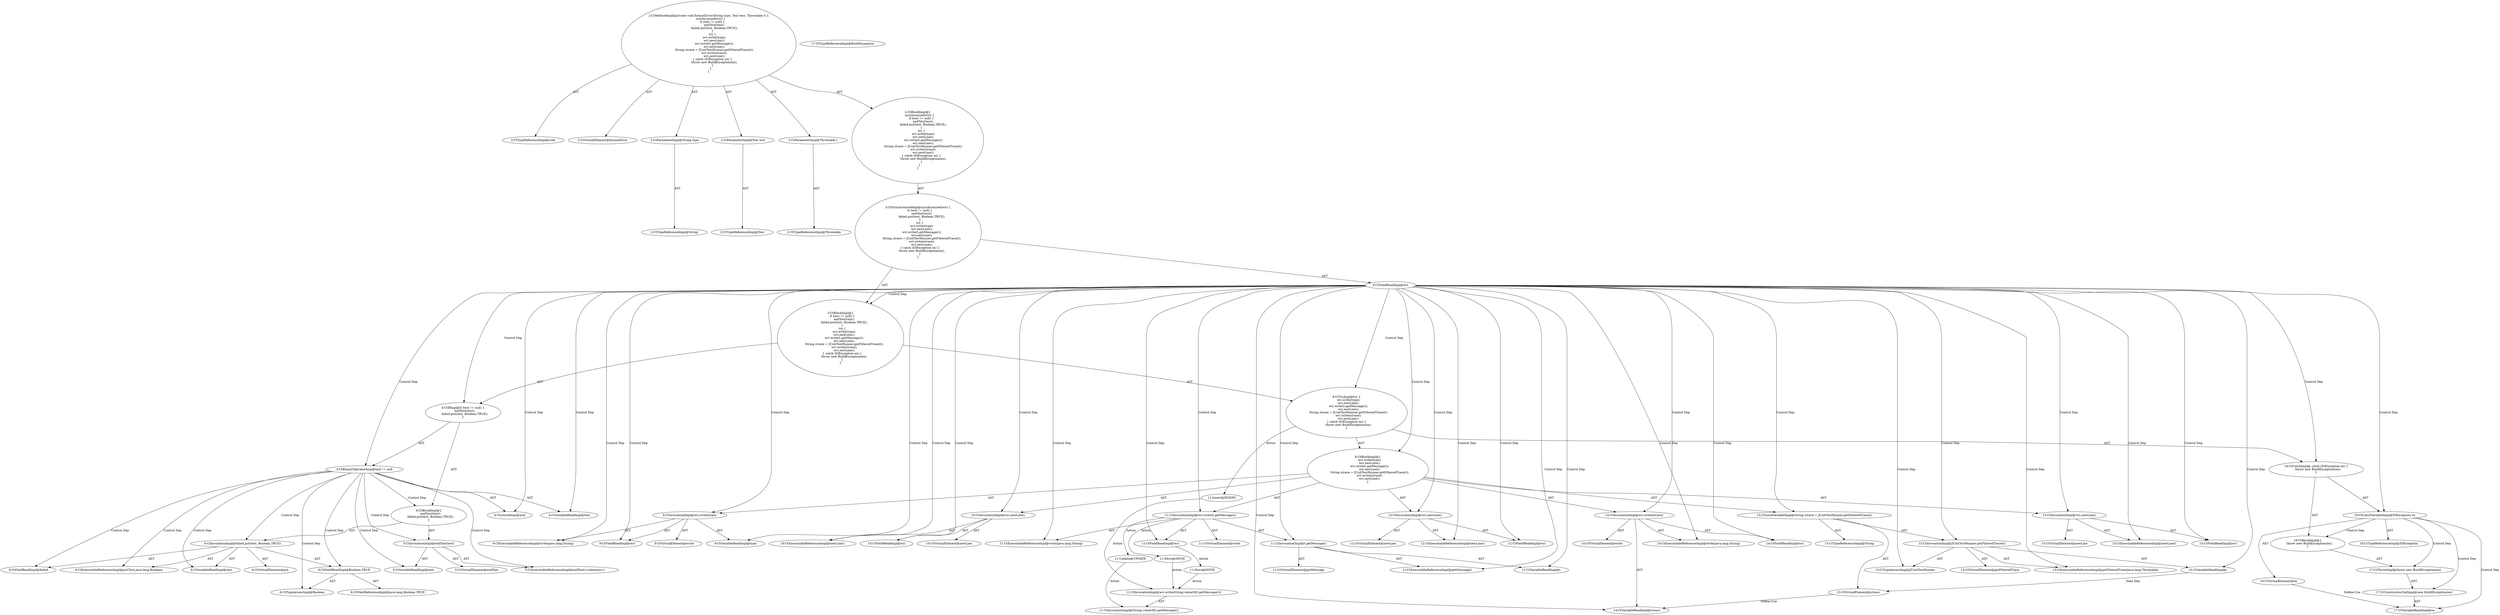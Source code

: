 digraph "formatError#?,String,Test,Throwable" {
0 [label="2:CtTypeReferenceImpl@void" shape=ellipse]
1 [label="2:CtVirtualElement@formatError" shape=ellipse]
2 [label="2:CtParameterImpl@String type" shape=ellipse]
3 [label="2:CtTypeReferenceImpl@String" shape=ellipse]
4 [label="2:CtParameterImpl@Test test" shape=ellipse]
5 [label="2:CtTypeReferenceImpl@Test" shape=ellipse]
6 [label="2:CtParameterImpl@Throwable t" shape=ellipse]
7 [label="2:CtTypeReferenceImpl@Throwable" shape=ellipse]
8 [label="3:CtFieldReadImpl@wri" shape=ellipse]
9 [label="4:CtVariableReadImpl@test" shape=ellipse]
10 [label="4:CtLiteralImpl@null" shape=ellipse]
11 [label="4:CtBinaryOperatorImpl@test != null" shape=ellipse]
12 [label="5:CtExecutableReferenceImpl@endTest(<unknown>)" shape=ellipse]
13 [label="5:CtVirtualElement@endTest" shape=ellipse]
14 [label="5:CtVariableReadImpl@test" shape=ellipse]
15 [label="5:CtInvocationImpl@endTest(test)" shape=ellipse]
16 [label="6:CtExecutableReferenceImpl@put(Test,java.lang.Boolean)" shape=ellipse]
17 [label="6:CtVirtualElement@put" shape=ellipse]
18 [label="6:CtFieldReadImpl@failed" shape=ellipse]
19 [label="6:CtVariableReadImpl@test" shape=ellipse]
20 [label="6:CtTypeAccessImpl@Boolean" shape=ellipse]
21 [label="6:CtFieldReadImpl@Boolean.TRUE" shape=ellipse]
22 [label="6:CtFieldReferenceImpl@java.lang.Boolean.TRUE" shape=ellipse]
23 [label="6:CtInvocationImpl@failed.put(test, Boolean.TRUE)" shape=ellipse]
24 [label="4:CtBlockImpl@\{
    endTest(test);
    failed.put(test, Boolean.TRUE);
\}" shape=ellipse]
25 [label="4:CtIfImpl@if (test != null) \{
    endTest(test);
    failed.put(test, Boolean.TRUE);
\}" shape=ellipse]
26 [label="9:CtExecutableReferenceImpl@write(java.lang.String)" shape=ellipse]
27 [label="9:CtVirtualElement@write" shape=ellipse]
28 [label="9:CtFieldReadImpl@wri" shape=ellipse]
29 [label="9:CtVariableReadImpl@type" shape=ellipse]
30 [label="9:CtInvocationImpl@wri.write(type)" shape=ellipse]
31 [label="10:CtExecutableReferenceImpl@newLine()" shape=ellipse]
32 [label="10:CtVirtualElement@newLine" shape=ellipse]
33 [label="10:CtFieldReadImpl@wri" shape=ellipse]
34 [label="10:CtInvocationImpl@wri.newLine()" shape=ellipse]
35 [label="11:CtExecutableReferenceImpl@write(java.lang.String)" shape=ellipse]
36 [label="11:CtVirtualElement@write" shape=ellipse]
37 [label="11:CtFieldReadImpl@wri" shape=ellipse]
38 [label="11:CtExecutableReferenceImpl@getMessage()" shape=ellipse]
39 [label="11:CtVirtualElement@getMessage" shape=ellipse]
40 [label="11:CtVariableReadImpl@t" shape=ellipse]
41 [label="11:CtInvocationImpl@t.getMessage()" shape=ellipse]
42 [label="11:CtInvocationImpl@wri.write(t.getMessage())" shape=ellipse]
43 [label="12:CtExecutableReferenceImpl@newLine()" shape=ellipse]
44 [label="12:CtVirtualElement@newLine" shape=ellipse]
45 [label="12:CtFieldReadImpl@wri" shape=ellipse]
46 [label="12:CtInvocationImpl@wri.newLine()" shape=ellipse]
47 [label="13:CtTypeReferenceImpl@String" shape=ellipse]
48 [label="13:CtExecutableReferenceImpl@getFilteredTrace(java.lang.Throwable)" shape=ellipse]
49 [label="13:CtVirtualElement@getFilteredTrace" shape=ellipse]
50 [label="13:CtTypeAccessImpl@JUnitTestRunner" shape=ellipse]
51 [label="13:CtVariableReadImpl@t" shape=ellipse]
52 [label="13:CtInvocationImpl@JUnitTestRunner.getFilteredTrace(t)" shape=ellipse]
53 [label="13:CtVirtualElement@strace" shape=ellipse]
54 [label="13:CtLocalVariableImpl@String strace = JUnitTestRunner.getFilteredTrace(t)" shape=ellipse]
55 [label="14:CtExecutableReferenceImpl@write(java.lang.String)" shape=ellipse]
56 [label="14:CtVirtualElement@write" shape=ellipse]
57 [label="14:CtFieldReadImpl@wri" shape=ellipse]
58 [label="14:CtVariableReadImpl@strace" shape=ellipse]
59 [label="14:CtInvocationImpl@wri.write(strace)" shape=ellipse]
60 [label="15:CtExecutableReferenceImpl@newLine()" shape=ellipse]
61 [label="15:CtVirtualElement@newLine" shape=ellipse]
62 [label="15:CtFieldReadImpl@wri" shape=ellipse]
63 [label="15:CtInvocationImpl@wri.newLine()" shape=ellipse]
64 [label="8:CtBlockImpl@\{
    wri.write(type);
    wri.newLine();
    wri.write(t.getMessage());
    wri.newLine();
    String strace = JUnitTestRunner.getFilteredTrace(t);
    wri.write(strace);
    wri.newLine();
\}" shape=ellipse]
65 [label="16:CtVirtualElement@ex" shape=ellipse]
66 [label="16:CtTypeReferenceImpl@IOException" shape=ellipse]
67 [label="16:CtCatchVariableImpl@IOException ex" shape=ellipse]
68 [label="17:CtTypeReferenceImpl@BuildException" shape=ellipse]
69 [label="17:CtVariableReadImpl@ex" shape=ellipse]
70 [label="17:CtConstructorCallImpl@new BuildException(ex)" shape=ellipse]
71 [label="17:CtThrowImpl@throw new BuildException(ex)" shape=ellipse]
72 [label="16:CtBlockImpl@\{
    throw new BuildException(ex);
\}" shape=ellipse]
73 [label="16:CtCatchImpl@ catch (IOException ex) \{
    throw new BuildException(ex);
\}" shape=ellipse]
74 [label="8:CtTryImpl@try \{
    wri.write(type);
    wri.newLine();
    wri.write(t.getMessage());
    wri.newLine();
    String strace = JUnitTestRunner.getFilteredTrace(t);
    wri.write(strace);
    wri.newLine();
\} catch (IOException ex) \{
    throw new BuildException(ex);
\}" shape=ellipse]
75 [label="3:CtBlockImpl@\{
    if (test != null) \{
        endTest(test);
        failed.put(test, Boolean.TRUE);
    \}
    try \{
        wri.write(type);
        wri.newLine();
        wri.write(t.getMessage());
        wri.newLine();
        String strace = JUnitTestRunner.getFilteredTrace(t);
        wri.write(strace);
        wri.newLine();
    \} catch (IOException ex) \{
        throw new BuildException(ex);
    \}
\}" shape=ellipse]
76 [label="3:CtSynchronizedImpl@synchronized(wri) \{
    if (test != null) \{
        endTest(test);
        failed.put(test, Boolean.TRUE);
    \}
    try \{
        wri.write(type);
        wri.newLine();
        wri.write(t.getMessage());
        wri.newLine();
        String strace = JUnitTestRunner.getFilteredTrace(t);
        wri.write(strace);
        wri.newLine();
    \} catch (IOException ex) \{
        throw new BuildException(ex);
    \}
\}" shape=ellipse]
77 [label="2:CtBlockImpl@\{
    synchronized(wri) \{
        if (test != null) \{
            endTest(test);
            failed.put(test, Boolean.TRUE);
        \}
        try \{
            wri.write(type);
            wri.newLine();
            wri.write(t.getMessage());
            wri.newLine();
            String strace = JUnitTestRunner.getFilteredTrace(t);
            wri.write(strace);
            wri.newLine();
        \} catch (IOException ex) \{
            throw new BuildException(ex);
        \}
    \}
\}" shape=ellipse]
78 [label="2:CtMethodImpl@private void formatError(String type, Test test, Throwable t) \{
    synchronized(wri) \{
        if (test != null) \{
            endTest(test);
            failed.put(test, Boolean.TRUE);
        \}
        try \{
            wri.write(type);
            wri.newLine();
            wri.write(t.getMessage());
            wri.newLine();
            String strace = JUnitTestRunner.getFilteredTrace(t);
            wri.write(strace);
            wri.newLine();
        \} catch (IOException ex) \{
            throw new BuildException(ex);
        \}
    \}
\}" shape=ellipse]
79 [label="11:Update@UPDATE" shape=ellipse]
80 [label="11:CtInvocationImpl@String.valueOf(t.getMessage())" shape=ellipse]
81 [label="11:Insert@INSERT" shape=ellipse]
82 [label="11:CtInvocationImpl@wri.write(String.valueOf(t.getMessage()))" shape=ellipse]
83 [label="11:Move@MOVE" shape=ellipse]
84 [label="11:Move@MOVE" shape=ellipse]
2 -> 3 [label="AST"];
4 -> 5 [label="AST"];
6 -> 7 [label="AST"];
8 -> 75 [label="Control Dep"];
8 -> 25 [label="Control Dep"];
8 -> 11 [label="Control Dep"];
8 -> 9 [label="Control Dep"];
8 -> 10 [label="Control Dep"];
8 -> 74 [label="Control Dep"];
8 -> 64 [label="Control Dep"];
8 -> 30 [label="Control Dep"];
8 -> 26 [label="Control Dep"];
8 -> 28 [label="Control Dep"];
8 -> 29 [label="Control Dep"];
8 -> 34 [label="Control Dep"];
8 -> 31 [label="Control Dep"];
8 -> 33 [label="Control Dep"];
8 -> 42 [label="Control Dep"];
8 -> 35 [label="Control Dep"];
8 -> 37 [label="Control Dep"];
8 -> 41 [label="Control Dep"];
8 -> 38 [label="Control Dep"];
8 -> 40 [label="Control Dep"];
8 -> 46 [label="Control Dep"];
8 -> 43 [label="Control Dep"];
8 -> 45 [label="Control Dep"];
8 -> 54 [label="Control Dep"];
8 -> 52 [label="Control Dep"];
8 -> 48 [label="Control Dep"];
8 -> 50 [label="Control Dep"];
8 -> 51 [label="Control Dep"];
8 -> 59 [label="Control Dep"];
8 -> 55 [label="Control Dep"];
8 -> 57 [label="Control Dep"];
8 -> 58 [label="Control Dep"];
8 -> 63 [label="Control Dep"];
8 -> 60 [label="Control Dep"];
8 -> 62 [label="Control Dep"];
8 -> 73 [label="Control Dep"];
8 -> 67 [label="Control Dep"];
11 -> 9 [label="AST"];
11 -> 10 [label="AST"];
11 -> 24 [label="Control Dep"];
11 -> 15 [label="Control Dep"];
11 -> 12 [label="Control Dep"];
11 -> 14 [label="Control Dep"];
11 -> 23 [label="Control Dep"];
11 -> 16 [label="Control Dep"];
11 -> 18 [label="Control Dep"];
11 -> 19 [label="Control Dep"];
11 -> 21 [label="Control Dep"];
11 -> 20 [label="Control Dep"];
15 -> 13 [label="AST"];
15 -> 12 [label="AST"];
15 -> 14 [label="AST"];
21 -> 20 [label="AST"];
21 -> 22 [label="AST"];
23 -> 17 [label="AST"];
23 -> 18 [label="AST"];
23 -> 16 [label="AST"];
23 -> 19 [label="AST"];
23 -> 21 [label="AST"];
24 -> 15 [label="AST"];
24 -> 23 [label="AST"];
25 -> 11 [label="AST"];
25 -> 24 [label="AST"];
30 -> 27 [label="AST"];
30 -> 28 [label="AST"];
30 -> 26 [label="AST"];
30 -> 29 [label="AST"];
34 -> 32 [label="AST"];
34 -> 33 [label="AST"];
34 -> 31 [label="AST"];
37 -> 83 [label="Action"];
41 -> 39 [label="AST"];
41 -> 40 [label="AST"];
41 -> 38 [label="AST"];
42 -> 36 [label="AST"];
42 -> 37 [label="AST"];
42 -> 35 [label="AST"];
42 -> 41 [label="AST"];
42 -> 79 [label="Action"];
42 -> 84 [label="Action"];
46 -> 44 [label="AST"];
46 -> 45 [label="AST"];
46 -> 43 [label="AST"];
51 -> 53 [label="Data Dep"];
52 -> 49 [label="AST"];
52 -> 50 [label="AST"];
52 -> 48 [label="AST"];
52 -> 51 [label="AST"];
53 -> 58 [label="Define-Use"];
54 -> 53 [label="AST"];
54 -> 47 [label="AST"];
54 -> 52 [label="AST"];
59 -> 56 [label="AST"];
59 -> 57 [label="AST"];
59 -> 55 [label="AST"];
59 -> 58 [label="AST"];
63 -> 61 [label="AST"];
63 -> 62 [label="AST"];
63 -> 60 [label="AST"];
64 -> 30 [label="AST"];
64 -> 34 [label="AST"];
64 -> 42 [label="AST"];
64 -> 46 [label="AST"];
64 -> 54 [label="AST"];
64 -> 59 [label="AST"];
64 -> 63 [label="AST"];
65 -> 69 [label="Define-Use"];
67 -> 65 [label="AST"];
67 -> 66 [label="AST"];
67 -> 72 [label="Control Dep"];
67 -> 71 [label="Control Dep"];
67 -> 70 [label="Control Dep"];
67 -> 69 [label="Control Dep"];
70 -> 69 [label="AST"];
71 -> 70 [label="AST"];
72 -> 71 [label="AST"];
73 -> 67 [label="AST"];
73 -> 72 [label="AST"];
74 -> 64 [label="AST"];
74 -> 73 [label="AST"];
74 -> 81 [label="Action"];
75 -> 25 [label="AST"];
75 -> 74 [label="AST"];
76 -> 8 [label="AST"];
76 -> 75 [label="AST"];
77 -> 76 [label="AST"];
78 -> 1 [label="AST"];
78 -> 0 [label="AST"];
78 -> 2 [label="AST"];
78 -> 4 [label="AST"];
78 -> 6 [label="AST"];
78 -> 77 [label="AST"];
79 -> 80 [label="Action"];
81 -> 82 [label="Action"];
82 -> 80 [label="AST"];
83 -> 82 [label="Action"];
84 -> 82 [label="Action"];
}